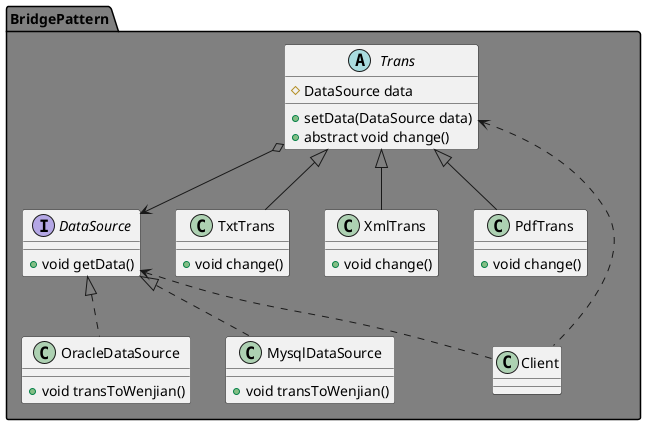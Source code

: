 @startuml

package BridgePattern #gray{
abstract class Trans{
  # DataSource data
  + setData(DataSource data)
  + abstract void change()
}
interface DataSource{
  + void getData()
}

class OracleDataSource{
  + void transToWenjian()
}

class MysqlDataSource{
   + void transToWenjian()
 }

DataSource <|.. OracleDataSource
DataSource <|.. MysqlDataSource

class TxtTrans{
   + void change()
 }
class XmlTrans{
   + void change()
 }
class PdfTrans{
   + void change()
 }

 Trans <|--TxtTrans
 Trans <|--XmlTrans
 Trans <|--PdfTrans

Trans o--> DataSource

class Client

Trans <..Client
DataSource <..Client
}

@enduml